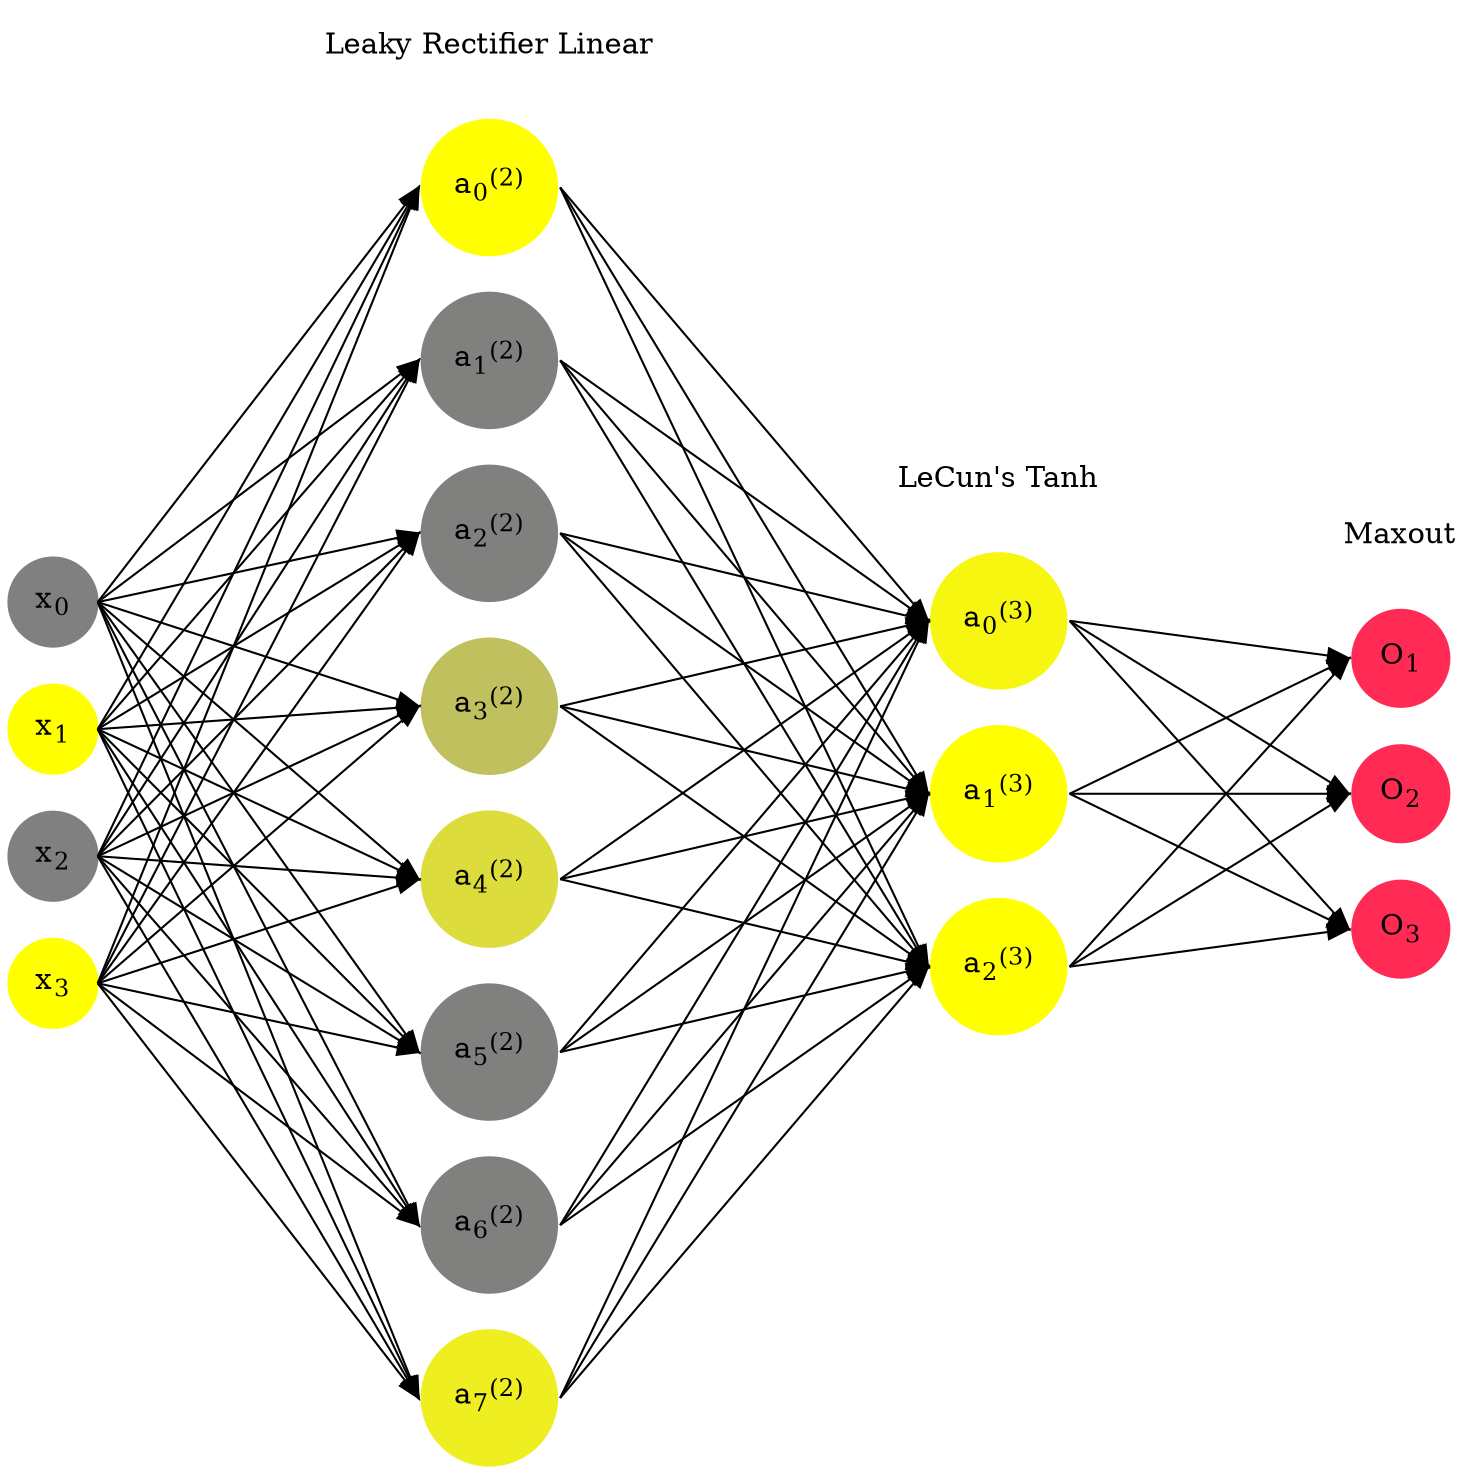 digraph G {
	rankdir = LR;
	splines=false;
	edge[style=invis];
	ranksep= 1.4;
	{
	node [shape=circle, color="0.1667, 0.0, 0.5", style=filled, fillcolor="0.1667, 0.0, 0.5"];
	x0 [label=<x<sub>0</sub>>];
	}
	{
	node [shape=circle, color="0.1667, 1.0, 1.0", style=filled, fillcolor="0.1667, 1.0, 1.0"];
	x1 [label=<x<sub>1</sub>>];
	}
	{
	node [shape=circle, color="0.1667, 0.0, 0.5", style=filled, fillcolor="0.1667, 0.0, 0.5"];
	x2 [label=<x<sub>2</sub>>];
	}
	{
	node [shape=circle, color="0.1667, 1.0, 1.0", style=filled, fillcolor="0.1667, 1.0, 1.0"];
	x3 [label=<x<sub>3</sub>>];
	}
	{
	node [shape=circle, color="0.1667, 1.833494, 1.416747", style=filled, fillcolor="0.1667, 1.833494, 1.416747"];
	a02 [label=<a<sub>0</sub><sup>(2)</sup>>];
	}
	{
	node [shape=circle, color="0.1667, 0.000658, 0.500329", style=filled, fillcolor="0.1667, 0.000658, 0.500329"];
	a12 [label=<a<sub>1</sub><sup>(2)</sup>>];
	}
	{
	node [shape=circle, color="0.1667, 0.000660, 0.500330", style=filled, fillcolor="0.1667, 0.000660, 0.500330"];
	a22 [label=<a<sub>2</sub><sup>(2)</sup>>];
	}
	{
	node [shape=circle, color="0.1667, 0.504624, 0.752312", style=filled, fillcolor="0.1667, 0.504624, 0.752312"];
	a32 [label=<a<sub>3</sub><sup>(2)</sup>>];
	}
	{
	node [shape=circle, color="0.1667, 0.720959, 0.860480", style=filled, fillcolor="0.1667, 0.720959, 0.860480"];
	a42 [label=<a<sub>4</sub><sup>(2)</sup>>];
	}
	{
	node [shape=circle, color="0.1667, 0.000234, 0.500117", style=filled, fillcolor="0.1667, 0.000234, 0.500117"];
	a52 [label=<a<sub>5</sub><sup>(2)</sup>>];
	}
	{
	node [shape=circle, color="0.1667, 0.001515, 0.500757", style=filled, fillcolor="0.1667, 0.001515, 0.500757"];
	a62 [label=<a<sub>6</sub><sup>(2)</sup>>];
	}
	{
	node [shape=circle, color="0.1667, 0.865373, 0.932686", style=filled, fillcolor="0.1667, 0.865373, 0.932686"];
	a72 [label=<a<sub>7</sub><sup>(2)</sup>>];
	}
	{
	node [shape=circle, color="0.1667, 0.927718, 0.963859", style=filled, fillcolor="0.1667, 0.927718, 0.963859"];
	a03 [label=<a<sub>0</sub><sup>(3)</sup>>];
	}
	{
	node [shape=circle, color="0.1667, 1.561549, 1.280774", style=filled, fillcolor="0.1667, 1.561549, 1.280774"];
	a13 [label=<a<sub>1</sub><sup>(3)</sup>>];
	}
	{
	node [shape=circle, color="0.1667, 1.420385, 1.210193", style=filled, fillcolor="0.1667, 1.420385, 1.210193"];
	a23 [label=<a<sub>2</sub><sup>(3)</sup>>];
	}
	{
	node [shape=circle, color="0.9667, 0.83, 1.0", style=filled, fillcolor="0.9667, 0.83, 1.0"];
	O1 [label=<O<sub>1</sub>>];
	}
	{
	node [shape=circle, color="0.9667, 0.83, 1.0", style=filled, fillcolor="0.9667, 0.83, 1.0"];
	O2 [label=<O<sub>2</sub>>];
	}
	{
	node [shape=circle, color="0.9667, 0.83, 1.0", style=filled, fillcolor="0.9667, 0.83, 1.0"];
	O3 [label=<O<sub>3</sub>>];
	}
	{
	rank=same;
	x0->x1->x2->x3;
	}
	{
	rank=same;
	a02->a12->a22->a32->a42->a52->a62->a72;
	}
	{
	rank=same;
	a03->a13->a23;
	}
	{
	rank=same;
	O1->O2->O3;
	}
	l1 [shape=plaintext,label="Leaky Rectifier Linear"];
	l1->a02;
	{rank=same; l1;a02};
	l2 [shape=plaintext,label="LeCun's Tanh"];
	l2->a03;
	{rank=same; l2;a03};
	l3 [shape=plaintext,label="Maxout"];
	l3->O1;
	{rank=same; l3;O1};
edge[style=solid, tailport=e, headport=w];
	{x0;x1;x2;x3} -> {a02;a12;a22;a32;a42;a52;a62;a72};
	{a02;a12;a22;a32;a42;a52;a62;a72} -> {a03;a13;a23};
	{a03;a13;a23} -> {O1,O2,O3};
}